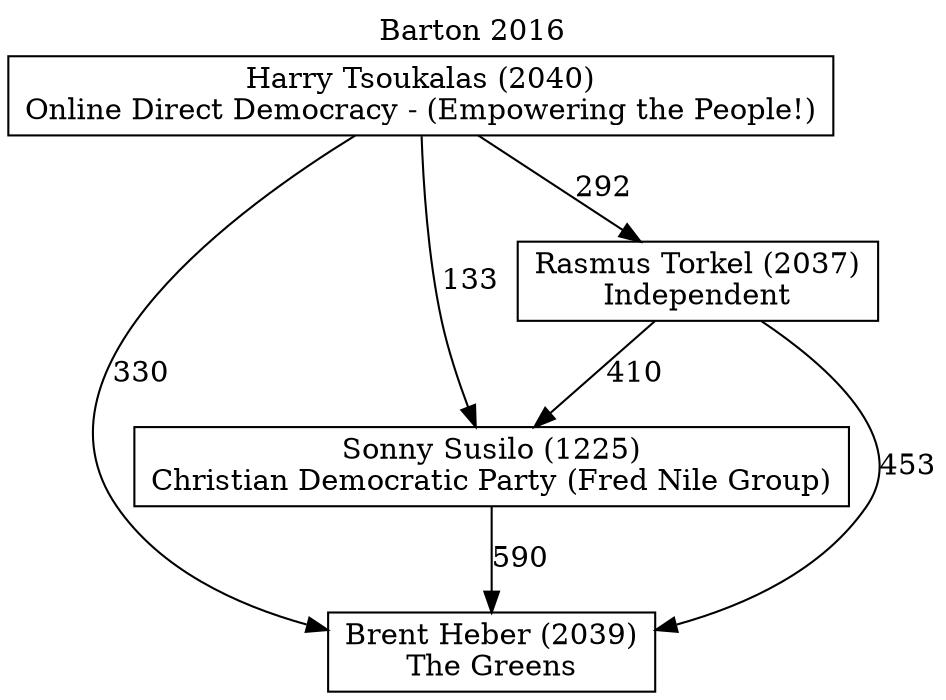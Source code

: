// House preference flow
digraph "Brent Heber (2039)_Barton_2016" {
	graph [label="Barton 2016" labelloc=t mclimit=10]
	node [shape=box]
	"Brent Heber (2039)" [label="Brent Heber (2039)
The Greens"]
	"Sonny Susilo (1225)" [label="Sonny Susilo (1225)
Christian Democratic Party (Fred Nile Group)"]
	"Rasmus Torkel (2037)" [label="Rasmus Torkel (2037)
Independent"]
	"Harry Tsoukalas (2040)" [label="Harry Tsoukalas (2040)
Online Direct Democracy - (Empowering the People!)"]
	"Brent Heber (2039)" [label="Brent Heber (2039)
The Greens"]
	"Rasmus Torkel (2037)" [label="Rasmus Torkel (2037)
Independent"]
	"Harry Tsoukalas (2040)" [label="Harry Tsoukalas (2040)
Online Direct Democracy - (Empowering the People!)"]
	"Brent Heber (2039)" [label="Brent Heber (2039)
The Greens"]
	"Harry Tsoukalas (2040)" [label="Harry Tsoukalas (2040)
Online Direct Democracy - (Empowering the People!)"]
	"Harry Tsoukalas (2040)" [label="Harry Tsoukalas (2040)
Online Direct Democracy - (Empowering the People!)"]
	"Rasmus Torkel (2037)" [label="Rasmus Torkel (2037)
Independent"]
	"Harry Tsoukalas (2040)" [label="Harry Tsoukalas (2040)
Online Direct Democracy - (Empowering the People!)"]
	"Harry Tsoukalas (2040)" [label="Harry Tsoukalas (2040)
Online Direct Democracy - (Empowering the People!)"]
	"Sonny Susilo (1225)" [label="Sonny Susilo (1225)
Christian Democratic Party (Fred Nile Group)"]
	"Rasmus Torkel (2037)" [label="Rasmus Torkel (2037)
Independent"]
	"Harry Tsoukalas (2040)" [label="Harry Tsoukalas (2040)
Online Direct Democracy - (Empowering the People!)"]
	"Sonny Susilo (1225)" [label="Sonny Susilo (1225)
Christian Democratic Party (Fred Nile Group)"]
	"Harry Tsoukalas (2040)" [label="Harry Tsoukalas (2040)
Online Direct Democracy - (Empowering the People!)"]
	"Harry Tsoukalas (2040)" [label="Harry Tsoukalas (2040)
Online Direct Democracy - (Empowering the People!)"]
	"Rasmus Torkel (2037)" [label="Rasmus Torkel (2037)
Independent"]
	"Harry Tsoukalas (2040)" [label="Harry Tsoukalas (2040)
Online Direct Democracy - (Empowering the People!)"]
	"Harry Tsoukalas (2040)" [label="Harry Tsoukalas (2040)
Online Direct Democracy - (Empowering the People!)"]
	"Sonny Susilo (1225)" -> "Brent Heber (2039)" [label=590]
	"Rasmus Torkel (2037)" -> "Sonny Susilo (1225)" [label=410]
	"Harry Tsoukalas (2040)" -> "Rasmus Torkel (2037)" [label=292]
	"Rasmus Torkel (2037)" -> "Brent Heber (2039)" [label=453]
	"Harry Tsoukalas (2040)" -> "Brent Heber (2039)" [label=330]
	"Harry Tsoukalas (2040)" -> "Sonny Susilo (1225)" [label=133]
}
